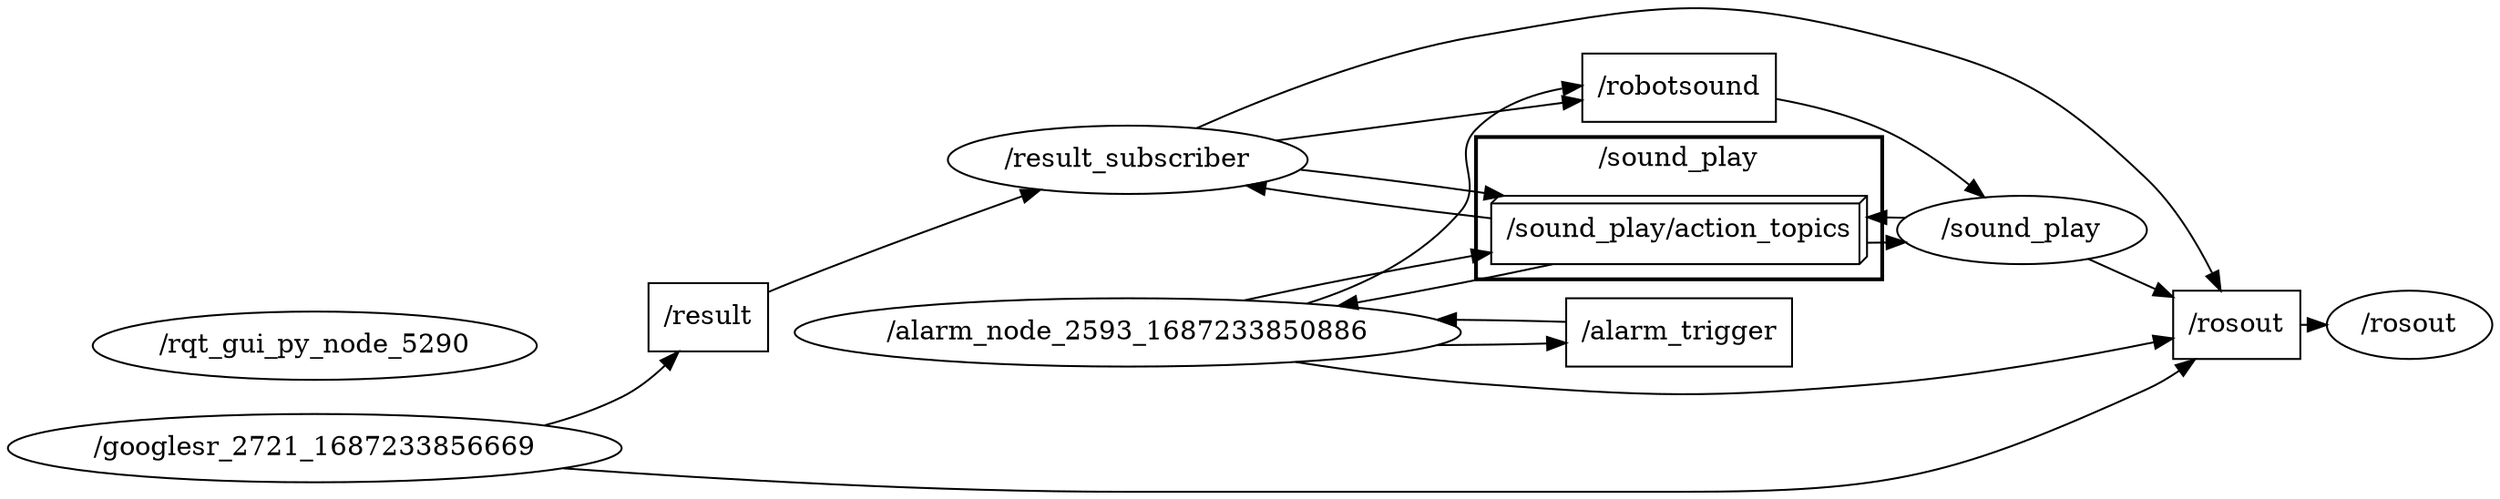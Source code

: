 digraph graphname {
	graph [bb="0,0,1062.4,254.59",
		compound=True,
		rank=same,
		rankdir=LR,
		ranksep=0.2
	];
	node [label="\N"];
	subgraph cluster___sound_play {
		graph [bb="620.35,112,794.35,187",
			compound=True,
			label="/sound_play",
			lheight=0.21,
			lp="707.35,175.5",
			lwidth=0.93,
			rank=same,
			rankdir=LR,
			ranksep=0.2,
			style=bold
		];
		n_n__sound_play__action_topics		 [URL=topic_3A__sound_play__action_topics,
			height=0.5,
			label="/sound_play/action_topics",
			pos="707.35,138",
			shape=box3d,
			tooltip="topic:/sound_play/action_topics",
			width=2.1944];
	}
	n___alarm_node_2593_1687233850886	 [URL=__alarm_node_2593_1687233850886,
		height=0.5,
		label="/alarm_node_2593_1687233850886",
		pos="473.92,84",
		shape=ellipse,
		tooltip="/alarm_node_2593_1687233850886",
		width=3.8455];
	n_n__sound_play__action_topics -> n___alarm_node_2593_1687233850886	 [penwidth=1,
		pos="e,562.5,97.919 654.35,119.98 630.08,113.52 600.5,106.38 572.38,100.1"];
	n___sound_play	 [URL=__sound_play,
		height=0.5,
		label="/sound_play",
		pos="856.3,138",
		shape=ellipse,
		tooltip="/sound_play",
		width=1.4985];
	n_n__sound_play__action_topics -> n___sound_play	 [penwidth=1,
		pos="e,805.86,131.57 786.62,131.26 789.68,131.28 792.73,131.31 795.75,131.36"];
	n___result_subscriber	 [URL=__result_subscriber,
		height=0.5,
		label="/result_subscriber",
		pos="473.92,175",
		shape=ellipse,
		tooltip="/result_subscriber",
		width=2.0401];
	n_n__sound_play__action_topics -> n___result_subscriber	 [penwidth=1,
		pos="e,523.14,161.57 628.34,144.1 597.18,148.48 561.99,154.22 533.08,159.66"];
	t___rosout	 [URL=topic_3A__rosout,
		height=0.5,
		label="/rosout",
		pos="951.24,88",
		shape=box,
		tooltip="topic:/rosout",
		width=0.75];
	n___rosout	 [URL=__rosout,
		height=0.5,
		label="/rosout",
		pos="1027.3,88",
		shape=ellipse,
		tooltip="/rosout",
		width=0.97491];
	t___rosout -> n___rosout	 [penwidth=1,
		pos="e,992,88 978.29,88 979.4,88 980.52,88 981.66,88"];
	t___alarm_trigger	 [URL=topic_3A__alarm_trigger,
		height=0.5,
		label="/alarm_trigger",
		pos="707.35,84",
		shape=box,
		tooltip="topic:/alarm_trigger",
		width=1.3194];
	t___alarm_trigger -> n___alarm_node_2593_1687233850886	 [penwidth=1,
		pos="e,602.58,90.718 659.78,89.562 645.79,90.111 629.74,90.47 613.05,90.638"];
	t___robotsound	 [URL=topic_3A__robotsound,
		height=0.5,
		label="/robotsound",
		pos="707.35,213",
		shape=box,
		tooltip="topic:/robotsound",
		width=1.125];
	t___robotsound -> n___sound_play	 [penwidth=1,
		pos="e,840.26,155.42 748.16,206.72 763.24,203.38 780.1,198.38 794.35,191 808.41,183.72 822.01,172.69 832.87,162.57"];
	t___result	 [URL=topic_3A__result,
		height=0.5,
		label="/result",
		pos="294.48,92",
		shape=box,
		tooltip="topic:/result",
		width=0.75];
	t___result -> n___result_subscriber	 [penwidth=1,
		pos="e,439.49,159.1 321.82,104.68 326.38,106.79 331.06,108.96 335.48,111 367.18,125.67 402.98,142.22 430.23,154.82"];
	n___alarm_node_2593_1687233850886 -> n_n__sound_play__action_topics	 [penwidth=1,
		pos="e,627.98,126.07 522.57,100.86 550.18,108.3 585.6,116.82 618.03,123.92"];
	n___alarm_node_2593_1687233850886 -> t___rosout	 [penwidth=1,
		pos="e,923.99,80.933 543.94,68.405 568.03,63.758 595.25,59.295 620.35,57 697.37,49.96 717.39,49.469 794.35,57 835.69,61.045 882.29,70.947 913.88,78.481"];
	n___alarm_node_2593_1687233850886 -> t___alarm_trigger	 [penwidth=1,
		pos="e,659.78,78.438 602.58,77.282 619,77.368 635.1,77.635 649.56,78.081"];
	n___alarm_node_2593_1687233850886 -> t___robotsound	 [penwidth=1,
		pos="e,666.63,211.96 539.48,100.01 565.89,109.68 594.31,124.8 612.35,148 624.28,163.35 607.05,176.82 620.35,191 629.78,201.05 643.08,206.78 656.45,209.98"];
	n___sound_play -> n_n__sound_play__action_topics	 [penwidth=1,
		pos="e,786.62,144.74 805.86,144.43 802.85,144.51 799.77,144.58 796.66,144.63"];
	n___sound_play -> t___rosout	 [penwidth=1,
		pos="e,924.04,102.33 885.3,122.73 894.64,117.81 905.11,112.29 914.91,107.13"];
	n___googlesr_2721_1687233856669	 [URL=__googlesr_2721_1687233856669,
		height=0.5,
		label="/googlesr_2721_1687233856669",
		pos="126.74,23",
		shape=ellipse,
		tooltip="/googlesr_2721_1687233856669",
		width=3.5205];
	n___googlesr_2721_1687233856669 -> t___rosout	 [penwidth=1,
		pos="e,932.87,69.88 230.3,12.543 299.26,6.4674 391.91,0 473.92,0 473.92,0 473.92,0 707.35,0 800.67,0 827.31,11.223 910.24,54 915.28,56.596 920.25,59.897 924.9,63.416"];
	n___googlesr_2721_1687233856669 -> t___result	 [penwidth=1,
		pos="e,280.76,73.603 217.73,35.556 230.17,39.207 242.44,43.919 253.48,50 260.88,54.081 267.79,59.928 273.75,65.968"];
	n___rqt_gui_py_node_5290	 [URL=__rqt_gui_py_node_5290,
		height=0.5,
		label="/rqt_gui_py_node_5290",
		pos="126.74,77",
		shape=ellipse,
		tooltip="/rqt_gui_py_node_5290",
		width=2.6359];
	n___result_subscriber -> n_n__sound_play__action_topics	 [penwidth=1,
		pos="e,633.68,156 544.59,170.06 569.47,166.67 597.67,162.28 623.52,157.79"];
	n___result_subscriber -> t___rosout	 [penwidth=1,
		pos="e,944.68,106.1 501.88,191.67 530.5,207.69 576.82,230.77 620.35,240 696.01,256.04 720.19,261.91 794.35,240 853.19,222.62 868.75,210.19 910.24,165 923.48,150.59 933.8,131.11 940.77,115.36"];
	n___result_subscriber -> t___robotsound	 [penwidth=1,
		pos="e,666.62,206.37 535.25,184.98 572.99,191.13 620.8,198.91 656.44,204.71"];
}
